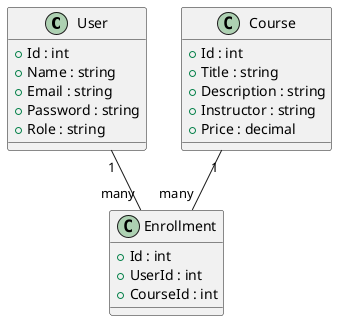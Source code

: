 @startuml
class User {
  +Id : int
  +Name : string
  +Email : string
  +Password : string
  +Role : string
}

class Course {
  +Id : int
  +Title : string
  +Description : string
  +Instructor : string
  +Price : decimal
}

class Enrollment {
  +Id : int
  +UserId : int
  +CourseId : int
}

User "1" -- "many" Enrollment
Course "1" -- "many" Enrollment
@enduml
